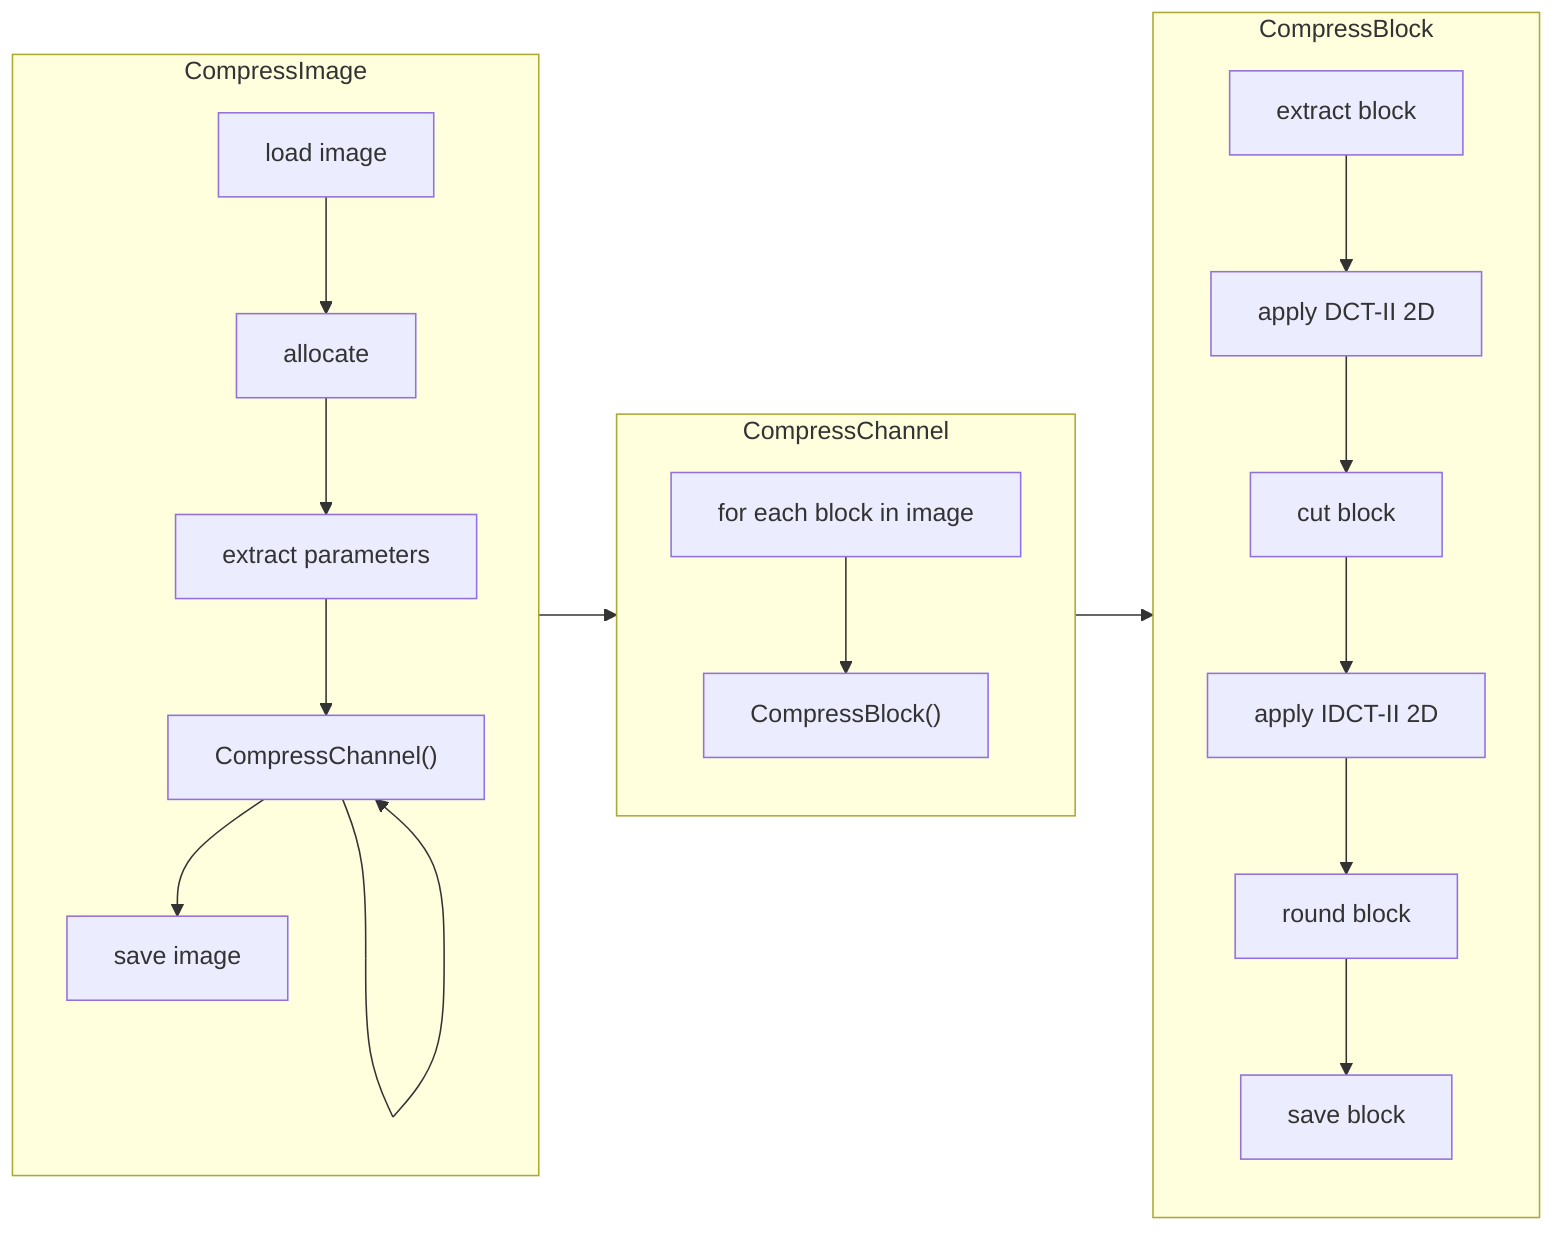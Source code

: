 flowchart LR
    subgraph CompressImage
        a0["load image"]
        a1["allocate"]
        a2["extract parameters"]
        a3["CompressChannel()"]
        a4["save image"]
        a0 --> a1 --> a2 --> a3 --> a4
        a3 --> a3
    end
    subgraph CompressChannel
        b0["for each block in image"]
        b1["CompressBlock()"]
        b0 --> b1
    end
    subgraph CompressBlock
        c0["extract block"]
        c1["apply DCT-II 2D"]
        c2["cut block"]
        c3["apply IDCT-II 2D"]
        c4["round block"]
        c5["save block"]
        c0 --> c1 --> c2 --> c3 --> c4 --> c5
    end
    CompressImage --> CompressChannel --> CompressBlock